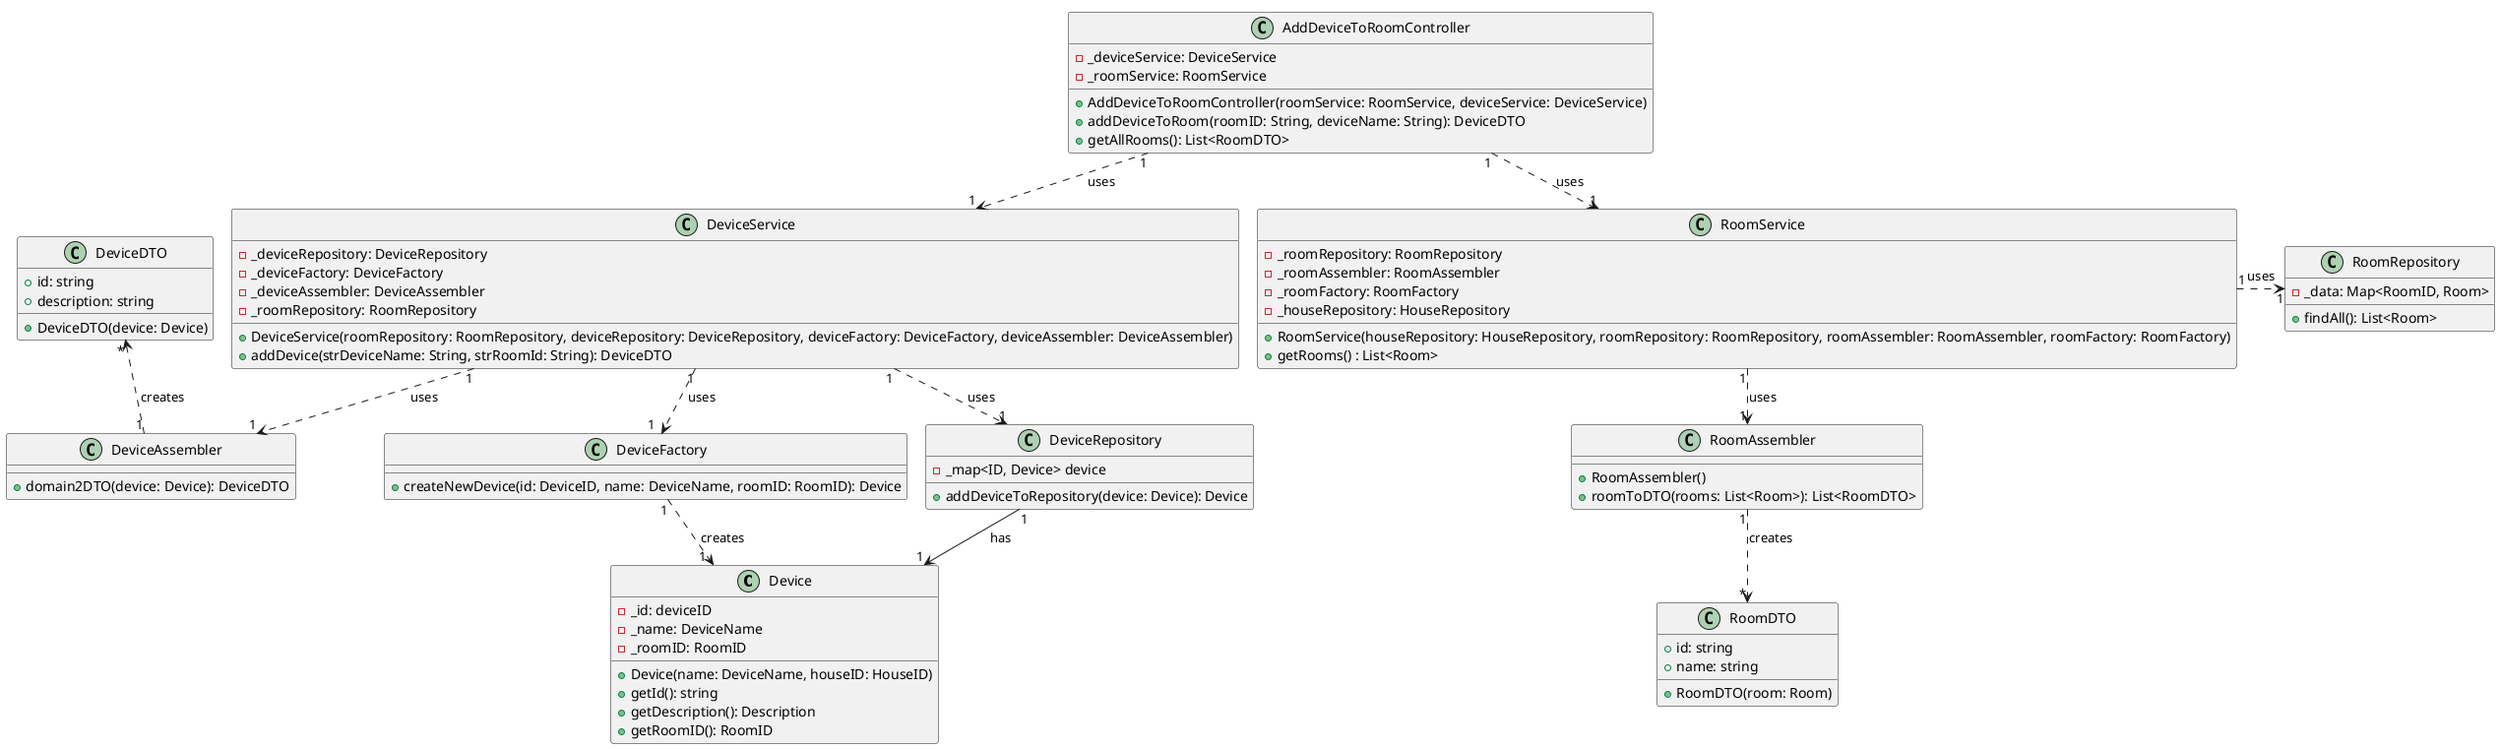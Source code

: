@startuml
!pragma layout smetana

class Device {
  - _id: deviceID
  - _name: DeviceName
  - _roomID: RoomID
  + Device(name: DeviceName, houseID: HouseID)
  + getId(): string
  + getDescription(): Description
  + getRoomID(): RoomID
  }

class DeviceFactory {
  + createNewDevice(id: DeviceID, name: DeviceName, roomID: RoomID): Device
  }

class DeviceRepository {
  - _map<ID, Device> device
  + addDeviceToRepository(device: Device): Device
  }
class DeviceService {
  - _deviceRepository: DeviceRepository
  - _deviceFactory: DeviceFactory
  - _deviceAssembler: DeviceAssembler
  - _roomRepository: RoomRepository
    + DeviceService(roomRepository: RoomRepository, deviceRepository: DeviceRepository, deviceFactory: DeviceFactory, deviceAssembler: DeviceAssembler)
  + addDevice(strDeviceName: String, strRoomId: String): DeviceDTO
  }

 class RoomService{
  - _roomRepository: RoomRepository
  - _roomAssembler: RoomAssembler
  - _roomFactory: RoomFactory
  - _houseRepository: HouseRepository
  + RoomService(houseRepository: HouseRepository, roomRepository: RoomRepository, roomAssembler: RoomAssembler, roomFactory: RoomFactory)
  + getRooms() : List<Room>
  }

class RoomRepository {
  - _data: Map<RoomID, Room>
  + findAll(): List<Room>
  }

class RoomAssembler {
    +RoomAssembler()
    +roomToDTO(rooms: List<Room>): List<RoomDTO>
}

class RoomDTO {
    + id: string
    + name: string
    + RoomDTO(room: Room)
}

class AddDeviceToRoomController {
  - _deviceService: DeviceService
  - _roomService: RoomService
  + AddDeviceToRoomController(roomService: RoomService, deviceService: DeviceService)
  + addDeviceToRoom(roomID: String, deviceName: String): DeviceDTO
  + getAllRooms(): List<RoomDTO>
  }
class DeviceDTO {
+ id: string
+ description: string
+ DeviceDTO(device: Device)
}
class DeviceAssembler{
  + domain2DTO(device: Device): DeviceDTO
  }


DeviceRepository "1" -down-> "1" Device: has
DeviceService "1".down.>"1  " DeviceFactory: uses
DeviceService "1".down.>"1" DeviceAssembler: uses
DeviceService "1".down.>"1" DeviceRepository: uses
RoomService "1".right.>"1" RoomRepository: uses
DeviceFactory "1".down.>"1  " Device: creates
AddDeviceToRoomController "1".down.>"1" DeviceService: uses
AddDeviceToRoomController "1".down.>"1" RoomService: uses
DeviceAssembler "1".up.> "*" DeviceDTO: creates
RoomService "1".down.>"1" RoomAssembler: uses
RoomAssembler "1".down.>"*" RoomDTO: creates


@enduml